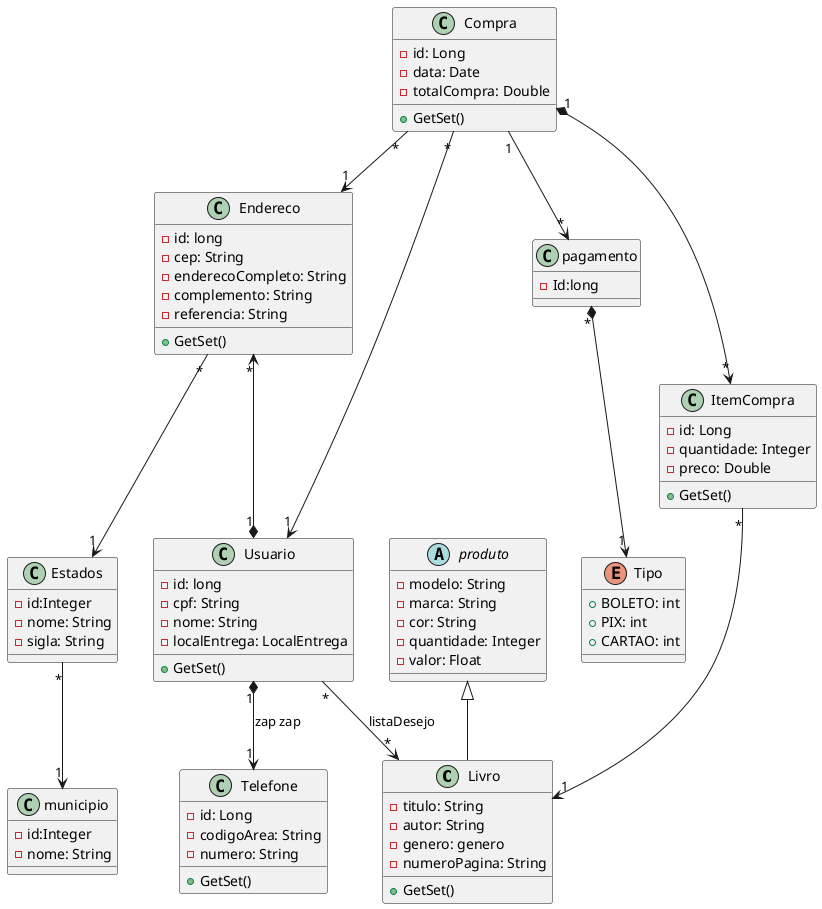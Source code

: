 @startuml UML

class Livro{
    - titulo: String
    - autor: String
    - genero: genero
    - numeroPagina: String



    + GetSet()


}

class Usuario{
    -id: long
    - cpf: String
    - nome: String
    - localEntrega: LocalEntrega

    + GetSet()
}

class Endereco{
    - id: long
    - cep: String
    - enderecoCompleto: String
    - complemento: String
    - referencia: String

    + GetSet()
}
class ItemCompra {
    - id: Long
    - quantidade: Integer
    - preco: Double
    
    + GetSet()
}
class Compra {
    - id: Long
    - data: Date
    - totalCompra: Double
    
    + GetSet()
}
class Telefone {
    - id: Long
    - codigoArea: String
    - numero: String
    
    + GetSet()
}
class municipio{
    -id:Integer
    -nome: String

}
class Estados{
    -id:Integer
    -nome: String
    -sigla: String
}

abstract produto{
    - modelo: String
    - marca: String
    - cor: String
    - quantidade: Integer
    - valor: Float
    
}
class pagamento{
    -Id:long

    
}

enum Tipo{
    + BOLETO: int
    + PIX: int
    + CARTAO: int
    
}



    
    produto <|-- Livro

    Endereco "*" <--*"1" Usuario
    Usuario "*" --> "*" Livro: listaDesejo

    Compra "1" *--> "*" ItemCompra
    Compra "*" --> "1" Usuario
    Compra "*"  --> "1" Endereco
    

    ItemCompra "*" --> "1" Livro

    Usuario "1" *--> "1" Telefone: zap zap

    Compra "1"-->"*" pagamento




    pagamento "*" *--> "1" Tipo

    Endereco "*"--> "1" Estados

    Estados "*"--> "1" municipio
@enduml
